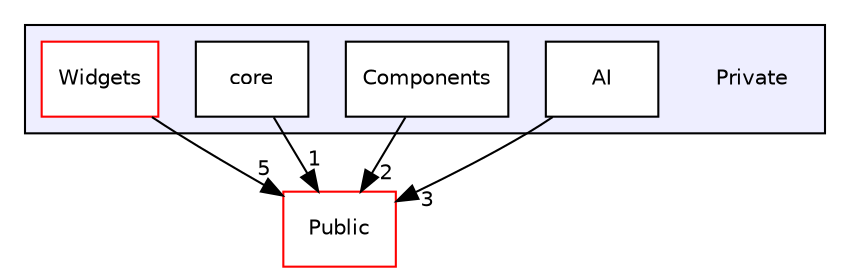 digraph "Private" {
  compound=true
  node [ fontsize="10", fontname="Helvetica"];
  edge [ labelfontsize="10", labelfontname="Helvetica"];
  subgraph clusterdir_35c78bd82561c35c5219d95d68bccf96 {
    graph [ bgcolor="#eeeeff", pencolor="black", label="" URL="dir_35c78bd82561c35c5219d95d68bccf96.html"];
    dir_35c78bd82561c35c5219d95d68bccf96 [shape=plaintext label="Private"];
    dir_3f110d4476ecb48e45bc372b9dd3970d [shape=box label="AI" color="black" fillcolor="white" style="filled" URL="dir_3f110d4476ecb48e45bc372b9dd3970d.html"];
    dir_339819918df798f8a84aae10395f7028 [shape=box label="Components" color="black" fillcolor="white" style="filled" URL="dir_339819918df798f8a84aae10395f7028.html"];
    dir_ea4da6867bc97cfd3daaf1dd8e0dba22 [shape=box label="core" color="black" fillcolor="white" style="filled" URL="dir_ea4da6867bc97cfd3daaf1dd8e0dba22.html"];
    dir_d90bb6e5b017f7a4c5274ce4cdf11cad [shape=box label="Widgets" color="red" fillcolor="white" style="filled" URL="dir_d90bb6e5b017f7a4c5274ce4cdf11cad.html"];
  }
  dir_feff140f4a693dc5833fe8f00989f54b [shape=box label="Public" fillcolor="white" style="filled" color="red" URL="dir_feff140f4a693dc5833fe8f00989f54b.html"];
  dir_d90bb6e5b017f7a4c5274ce4cdf11cad->dir_feff140f4a693dc5833fe8f00989f54b [headlabel="5", labeldistance=1.5 headhref="dir_000004_000006.html"];
  dir_339819918df798f8a84aae10395f7028->dir_feff140f4a693dc5833fe8f00989f54b [headlabel="2", labeldistance=1.5 headhref="dir_000002_000006.html"];
  dir_ea4da6867bc97cfd3daaf1dd8e0dba22->dir_feff140f4a693dc5833fe8f00989f54b [headlabel="1", labeldistance=1.5 headhref="dir_000003_000006.html"];
  dir_3f110d4476ecb48e45bc372b9dd3970d->dir_feff140f4a693dc5833fe8f00989f54b [headlabel="3", labeldistance=1.5 headhref="dir_000001_000006.html"];
}
